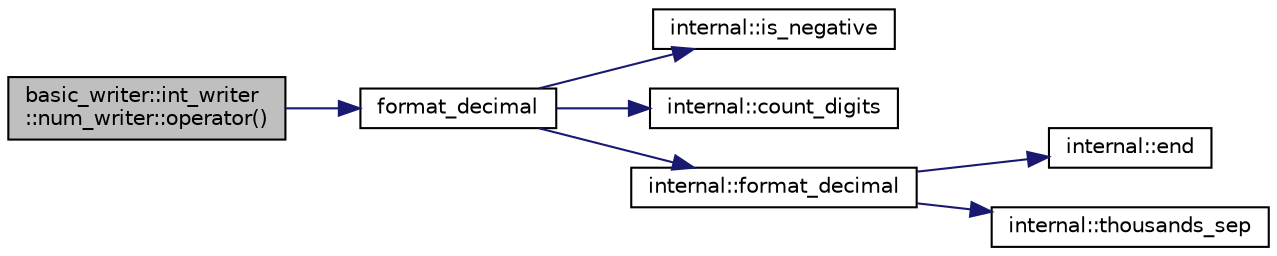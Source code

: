 digraph "basic_writer::int_writer::num_writer::operator()"
{
  edge [fontname="Helvetica",fontsize="10",labelfontname="Helvetica",labelfontsize="10"];
  node [fontname="Helvetica",fontsize="10",shape=record];
  rankdir="LR";
  Node1 [label="basic_writer::int_writer\l::num_writer::operator()",height=0.2,width=0.4,color="black", fillcolor="grey75", style="filled" fontcolor="black"];
  Node1 -> Node2 [color="midnightblue",fontsize="10",style="solid",fontname="Helvetica"];
  Node2 [label="format_decimal",height=0.2,width=0.4,color="black", fillcolor="white", style="filled",URL="$format_8h.html#a51774c1aa3f0cdb583702d3e6e6cbca8"];
  Node2 -> Node3 [color="midnightblue",fontsize="10",style="solid",fontname="Helvetica"];
  Node3 [label="internal::is_negative",height=0.2,width=0.4,color="black", fillcolor="white", style="filled",URL="$namespaceinternal.html#ac5822d6a6cf07ba173eae0ab2c53bf8c"];
  Node2 -> Node4 [color="midnightblue",fontsize="10",style="solid",fontname="Helvetica"];
  Node4 [label="internal::count_digits",height=0.2,width=0.4,color="black", fillcolor="white", style="filled",URL="$namespaceinternal.html#acd86a6b6cf0e4e395ebc162686dec65d"];
  Node2 -> Node5 [color="midnightblue",fontsize="10",style="solid",fontname="Helvetica"];
  Node5 [label="internal::format_decimal",height=0.2,width=0.4,color="black", fillcolor="white", style="filled",URL="$namespaceinternal.html#a03db6b6f9b1ed5f16b95c3bd80d78462"];
  Node5 -> Node6 [color="midnightblue",fontsize="10",style="solid",fontname="Helvetica"];
  Node6 [label="internal::end",height=0.2,width=0.4,color="black", fillcolor="white", style="filled",URL="$namespaceinternal.html#a34c313e1f4002b986a957f6e9b83f32a"];
  Node5 -> Node7 [color="midnightblue",fontsize="10",style="solid",fontname="Helvetica"];
  Node7 [label="internal::thousands_sep",height=0.2,width=0.4,color="black", fillcolor="white", style="filled",URL="$namespaceinternal.html#a4d431bb5b7b77863f680e964dd35eb54"];
}
